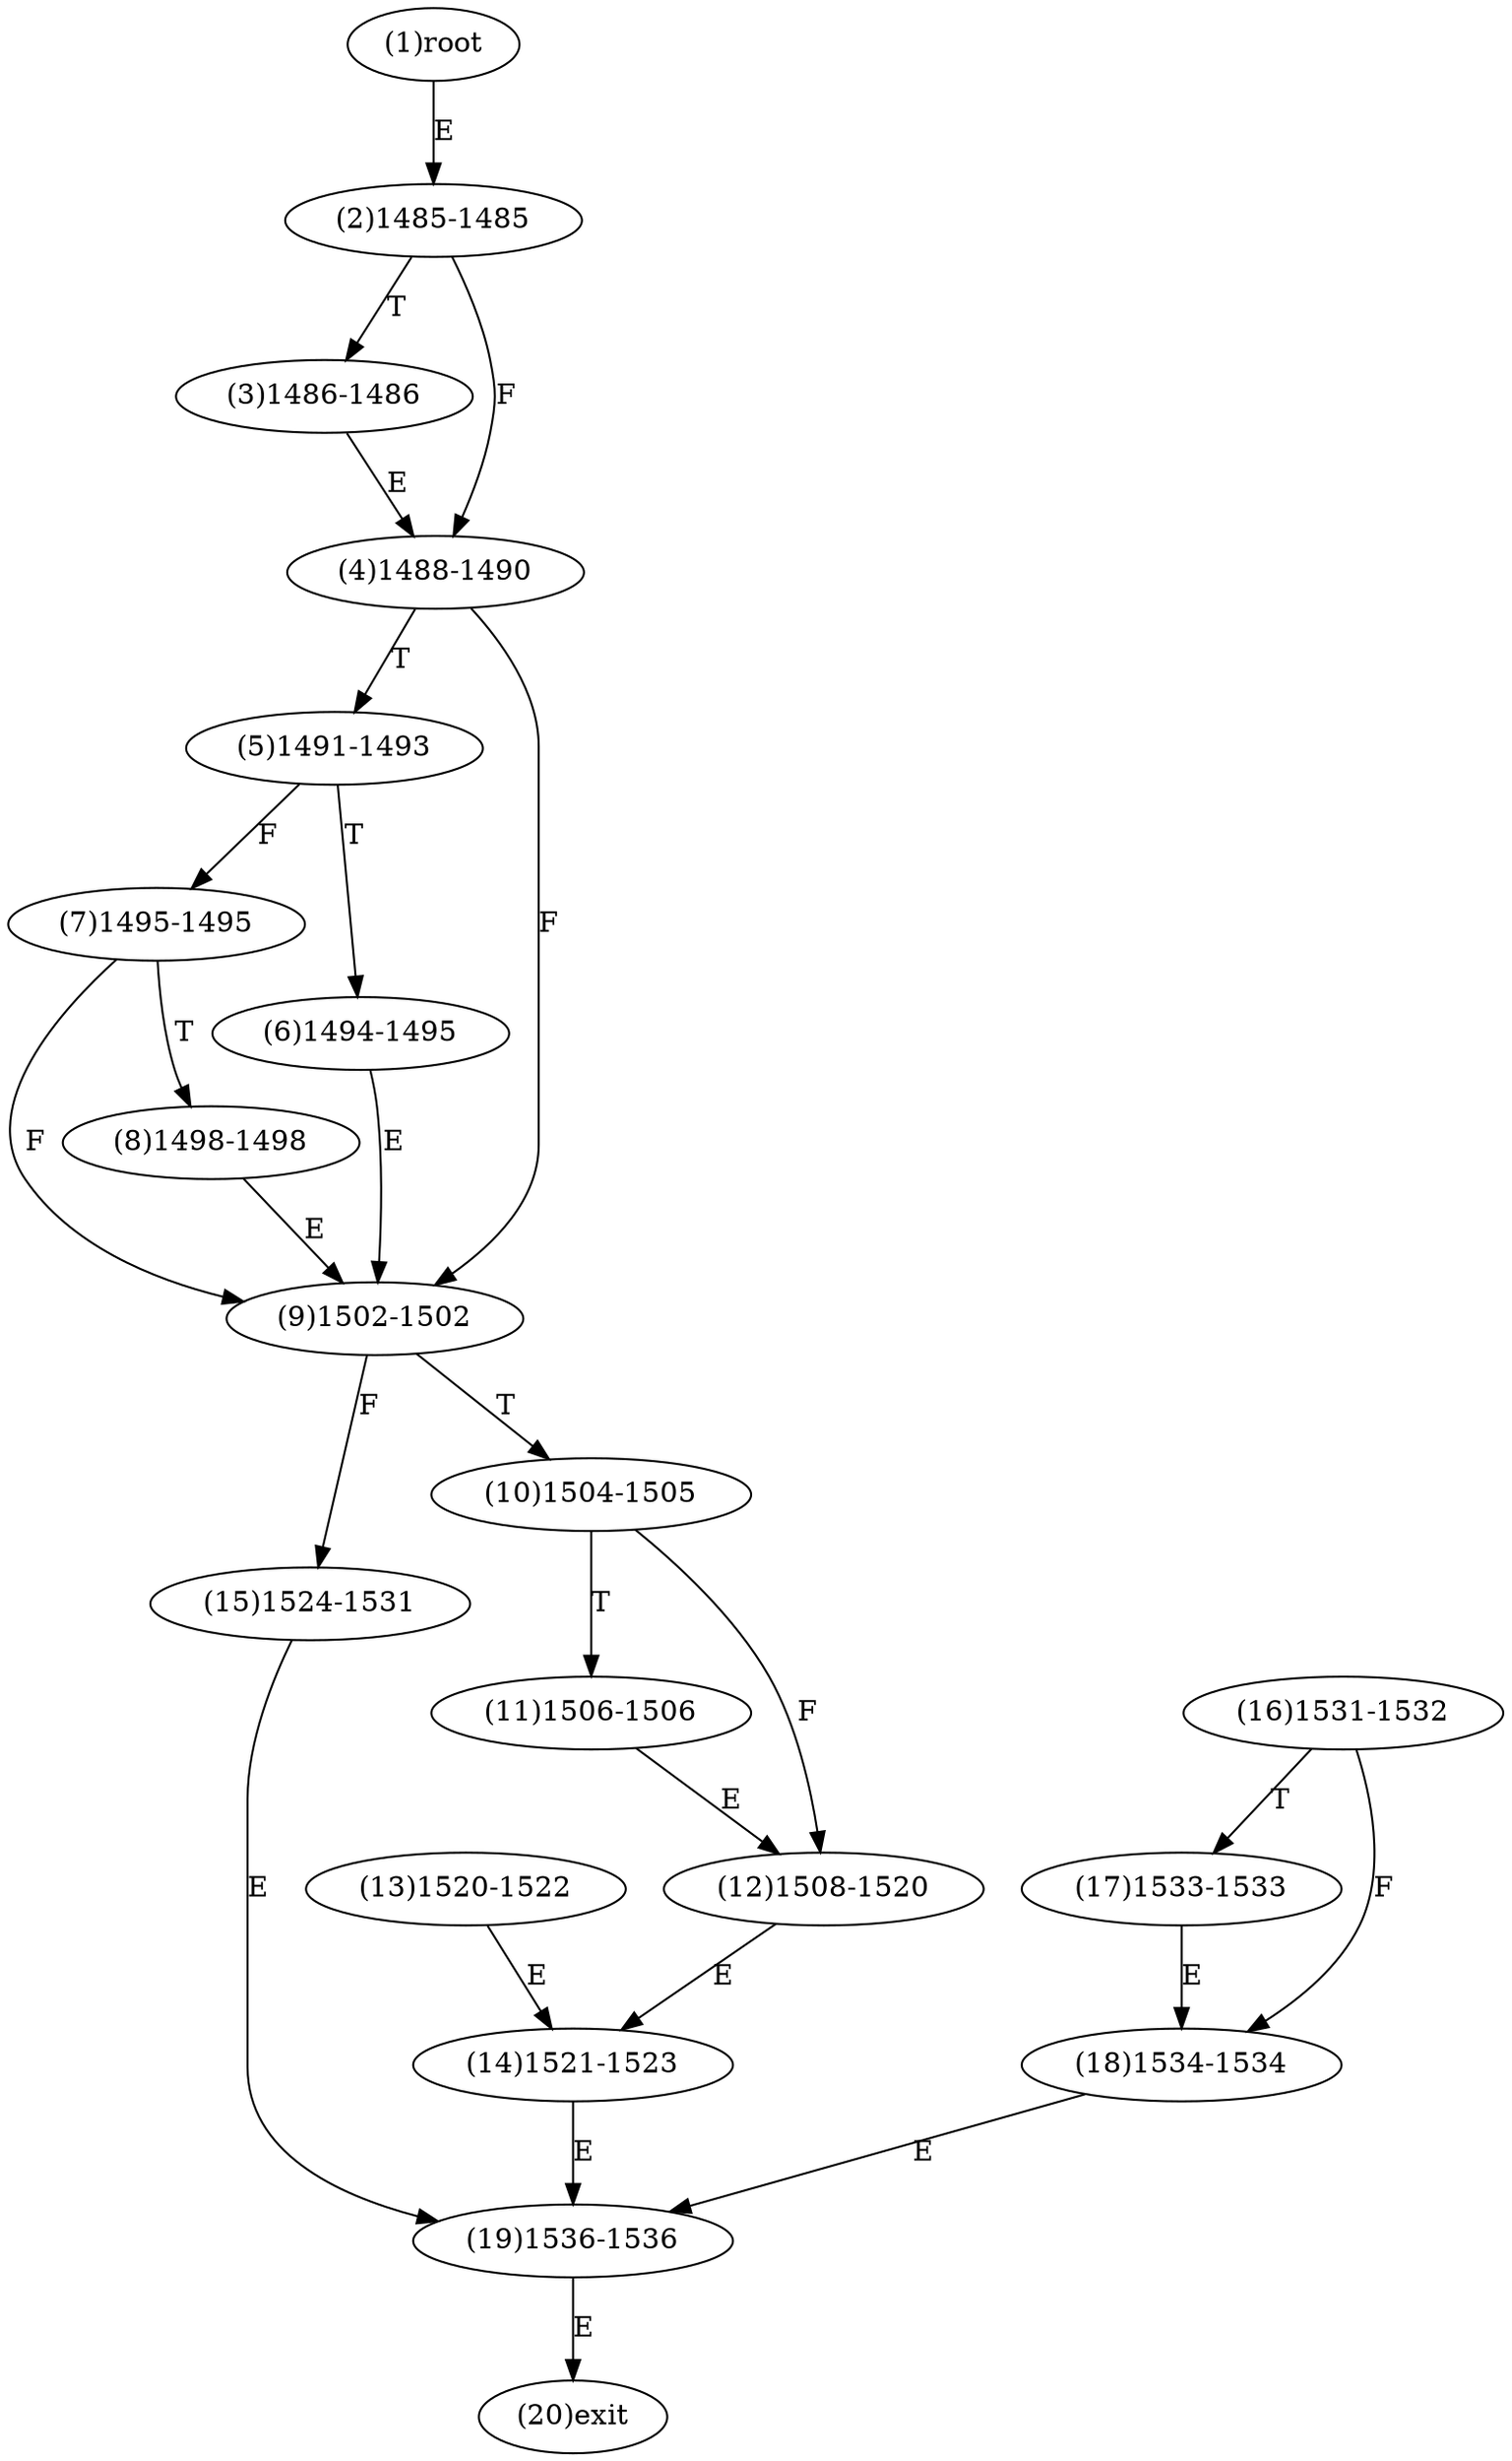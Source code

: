 digraph "" { 
1[ label="(1)root"];
2[ label="(2)1485-1485"];
3[ label="(3)1486-1486"];
4[ label="(4)1488-1490"];
5[ label="(5)1491-1493"];
6[ label="(6)1494-1495"];
7[ label="(7)1495-1495"];
8[ label="(8)1498-1498"];
9[ label="(9)1502-1502"];
10[ label="(10)1504-1505"];
11[ label="(11)1506-1506"];
12[ label="(12)1508-1520"];
13[ label="(13)1520-1522"];
14[ label="(14)1521-1523"];
15[ label="(15)1524-1531"];
17[ label="(17)1533-1533"];
16[ label="(16)1531-1532"];
19[ label="(19)1536-1536"];
18[ label="(18)1534-1534"];
20[ label="(20)exit"];
1->2[ label="E"];
2->4[ label="F"];
2->3[ label="T"];
3->4[ label="E"];
4->9[ label="F"];
4->5[ label="T"];
5->7[ label="F"];
5->6[ label="T"];
6->9[ label="E"];
7->9[ label="F"];
7->8[ label="T"];
8->9[ label="E"];
9->15[ label="F"];
9->10[ label="T"];
10->12[ label="F"];
10->11[ label="T"];
11->12[ label="E"];
12->14[ label="E"];
13->14[ label="E"];
14->19[ label="E"];
15->19[ label="E"];
16->18[ label="F"];
16->17[ label="T"];
17->18[ label="E"];
18->19[ label="E"];
19->20[ label="E"];
}
